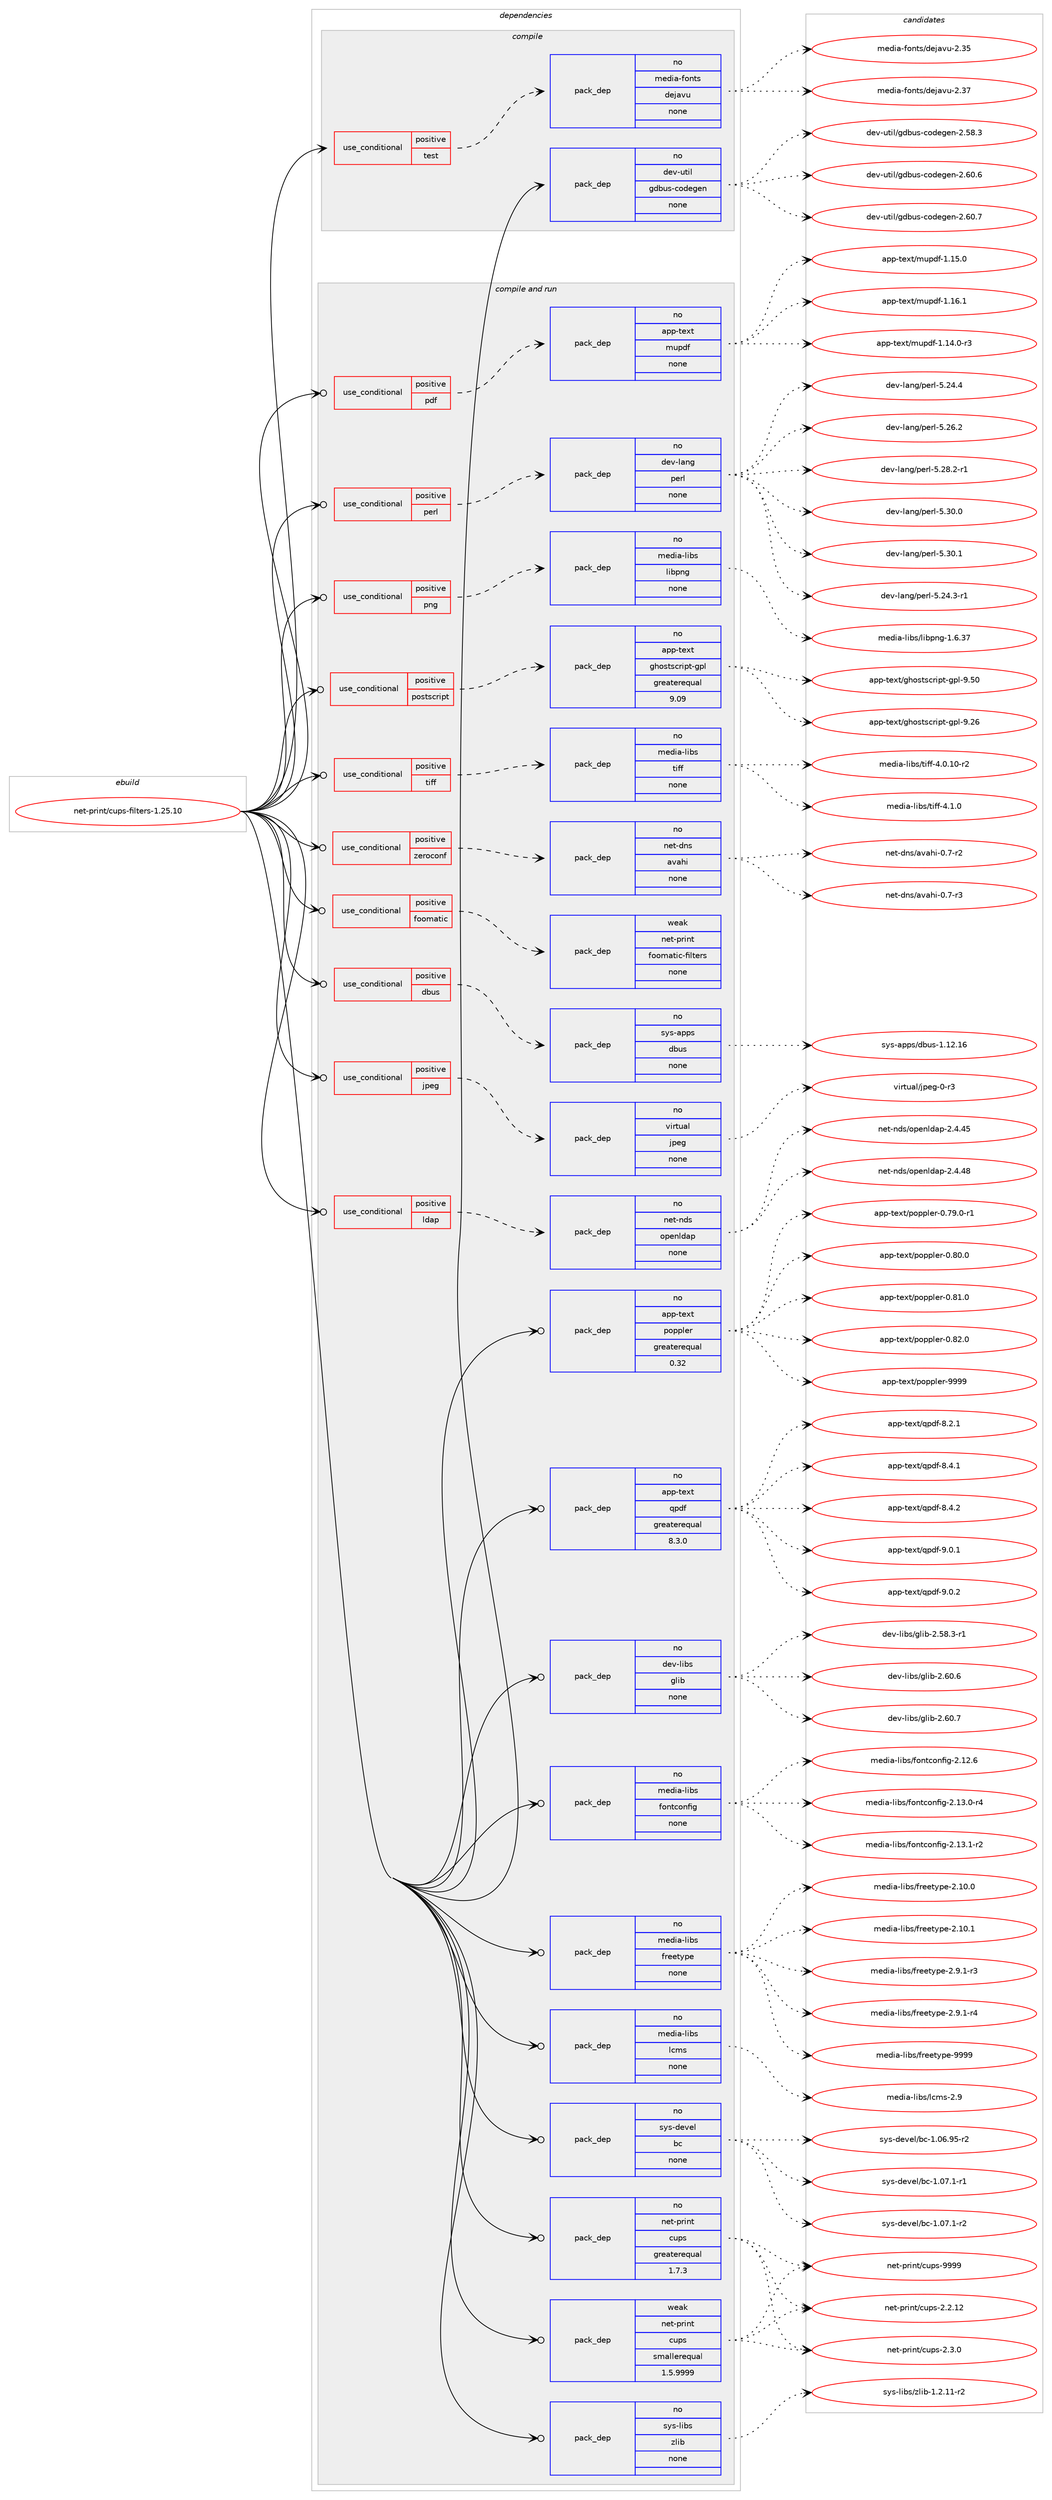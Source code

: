 digraph prolog {

# *************
# Graph options
# *************

newrank=true;
concentrate=true;
compound=true;
graph [rankdir=LR,fontname=Helvetica,fontsize=10,ranksep=1.5];#, ranksep=2.5, nodesep=0.2];
edge  [arrowhead=vee];
node  [fontname=Helvetica,fontsize=10];

# **********
# The ebuild
# **********

subgraph cluster_leftcol {
color=gray;
label=<<i>ebuild</i>>;
id [label="net-print/cups-filters-1.25.10", color=red, width=4, href="../net-print/cups-filters-1.25.10.svg"];
}

# ****************
# The dependencies
# ****************

subgraph cluster_midcol {
color=gray;
label=<<i>dependencies</i>>;
subgraph cluster_compile {
fillcolor="#eeeeee";
style=filled;
label=<<i>compile</i>>;
subgraph cond205073 {
dependency841354 [label=<<TABLE BORDER="0" CELLBORDER="1" CELLSPACING="0" CELLPADDING="4"><TR><TD ROWSPAN="3" CELLPADDING="10">use_conditional</TD></TR><TR><TD>positive</TD></TR><TR><TD>test</TD></TR></TABLE>>, shape=none, color=red];
subgraph pack621439 {
dependency841355 [label=<<TABLE BORDER="0" CELLBORDER="1" CELLSPACING="0" CELLPADDING="4" WIDTH="220"><TR><TD ROWSPAN="6" CELLPADDING="30">pack_dep</TD></TR><TR><TD WIDTH="110">no</TD></TR><TR><TD>media-fonts</TD></TR><TR><TD>dejavu</TD></TR><TR><TD>none</TD></TR><TR><TD></TD></TR></TABLE>>, shape=none, color=blue];
}
dependency841354:e -> dependency841355:w [weight=20,style="dashed",arrowhead="vee"];
}
id:e -> dependency841354:w [weight=20,style="solid",arrowhead="vee"];
subgraph pack621440 {
dependency841356 [label=<<TABLE BORDER="0" CELLBORDER="1" CELLSPACING="0" CELLPADDING="4" WIDTH="220"><TR><TD ROWSPAN="6" CELLPADDING="30">pack_dep</TD></TR><TR><TD WIDTH="110">no</TD></TR><TR><TD>dev-util</TD></TR><TR><TD>gdbus-codegen</TD></TR><TR><TD>none</TD></TR><TR><TD></TD></TR></TABLE>>, shape=none, color=blue];
}
id:e -> dependency841356:w [weight=20,style="solid",arrowhead="vee"];
}
subgraph cluster_compileandrun {
fillcolor="#eeeeee";
style=filled;
label=<<i>compile and run</i>>;
subgraph cond205074 {
dependency841357 [label=<<TABLE BORDER="0" CELLBORDER="1" CELLSPACING="0" CELLPADDING="4"><TR><TD ROWSPAN="3" CELLPADDING="10">use_conditional</TD></TR><TR><TD>positive</TD></TR><TR><TD>dbus</TD></TR></TABLE>>, shape=none, color=red];
subgraph pack621441 {
dependency841358 [label=<<TABLE BORDER="0" CELLBORDER="1" CELLSPACING="0" CELLPADDING="4" WIDTH="220"><TR><TD ROWSPAN="6" CELLPADDING="30">pack_dep</TD></TR><TR><TD WIDTH="110">no</TD></TR><TR><TD>sys-apps</TD></TR><TR><TD>dbus</TD></TR><TR><TD>none</TD></TR><TR><TD></TD></TR></TABLE>>, shape=none, color=blue];
}
dependency841357:e -> dependency841358:w [weight=20,style="dashed",arrowhead="vee"];
}
id:e -> dependency841357:w [weight=20,style="solid",arrowhead="odotvee"];
subgraph cond205075 {
dependency841359 [label=<<TABLE BORDER="0" CELLBORDER="1" CELLSPACING="0" CELLPADDING="4"><TR><TD ROWSPAN="3" CELLPADDING="10">use_conditional</TD></TR><TR><TD>positive</TD></TR><TR><TD>foomatic</TD></TR></TABLE>>, shape=none, color=red];
subgraph pack621442 {
dependency841360 [label=<<TABLE BORDER="0" CELLBORDER="1" CELLSPACING="0" CELLPADDING="4" WIDTH="220"><TR><TD ROWSPAN="6" CELLPADDING="30">pack_dep</TD></TR><TR><TD WIDTH="110">weak</TD></TR><TR><TD>net-print</TD></TR><TR><TD>foomatic-filters</TD></TR><TR><TD>none</TD></TR><TR><TD></TD></TR></TABLE>>, shape=none, color=blue];
}
dependency841359:e -> dependency841360:w [weight=20,style="dashed",arrowhead="vee"];
}
id:e -> dependency841359:w [weight=20,style="solid",arrowhead="odotvee"];
subgraph cond205076 {
dependency841361 [label=<<TABLE BORDER="0" CELLBORDER="1" CELLSPACING="0" CELLPADDING="4"><TR><TD ROWSPAN="3" CELLPADDING="10">use_conditional</TD></TR><TR><TD>positive</TD></TR><TR><TD>jpeg</TD></TR></TABLE>>, shape=none, color=red];
subgraph pack621443 {
dependency841362 [label=<<TABLE BORDER="0" CELLBORDER="1" CELLSPACING="0" CELLPADDING="4" WIDTH="220"><TR><TD ROWSPAN="6" CELLPADDING="30">pack_dep</TD></TR><TR><TD WIDTH="110">no</TD></TR><TR><TD>virtual</TD></TR><TR><TD>jpeg</TD></TR><TR><TD>none</TD></TR><TR><TD></TD></TR></TABLE>>, shape=none, color=blue];
}
dependency841361:e -> dependency841362:w [weight=20,style="dashed",arrowhead="vee"];
}
id:e -> dependency841361:w [weight=20,style="solid",arrowhead="odotvee"];
subgraph cond205077 {
dependency841363 [label=<<TABLE BORDER="0" CELLBORDER="1" CELLSPACING="0" CELLPADDING="4"><TR><TD ROWSPAN="3" CELLPADDING="10">use_conditional</TD></TR><TR><TD>positive</TD></TR><TR><TD>ldap</TD></TR></TABLE>>, shape=none, color=red];
subgraph pack621444 {
dependency841364 [label=<<TABLE BORDER="0" CELLBORDER="1" CELLSPACING="0" CELLPADDING="4" WIDTH="220"><TR><TD ROWSPAN="6" CELLPADDING="30">pack_dep</TD></TR><TR><TD WIDTH="110">no</TD></TR><TR><TD>net-nds</TD></TR><TR><TD>openldap</TD></TR><TR><TD>none</TD></TR><TR><TD></TD></TR></TABLE>>, shape=none, color=blue];
}
dependency841363:e -> dependency841364:w [weight=20,style="dashed",arrowhead="vee"];
}
id:e -> dependency841363:w [weight=20,style="solid",arrowhead="odotvee"];
subgraph cond205078 {
dependency841365 [label=<<TABLE BORDER="0" CELLBORDER="1" CELLSPACING="0" CELLPADDING="4"><TR><TD ROWSPAN="3" CELLPADDING="10">use_conditional</TD></TR><TR><TD>positive</TD></TR><TR><TD>pdf</TD></TR></TABLE>>, shape=none, color=red];
subgraph pack621445 {
dependency841366 [label=<<TABLE BORDER="0" CELLBORDER="1" CELLSPACING="0" CELLPADDING="4" WIDTH="220"><TR><TD ROWSPAN="6" CELLPADDING="30">pack_dep</TD></TR><TR><TD WIDTH="110">no</TD></TR><TR><TD>app-text</TD></TR><TR><TD>mupdf</TD></TR><TR><TD>none</TD></TR><TR><TD></TD></TR></TABLE>>, shape=none, color=blue];
}
dependency841365:e -> dependency841366:w [weight=20,style="dashed",arrowhead="vee"];
}
id:e -> dependency841365:w [weight=20,style="solid",arrowhead="odotvee"];
subgraph cond205079 {
dependency841367 [label=<<TABLE BORDER="0" CELLBORDER="1" CELLSPACING="0" CELLPADDING="4"><TR><TD ROWSPAN="3" CELLPADDING="10">use_conditional</TD></TR><TR><TD>positive</TD></TR><TR><TD>perl</TD></TR></TABLE>>, shape=none, color=red];
subgraph pack621446 {
dependency841368 [label=<<TABLE BORDER="0" CELLBORDER="1" CELLSPACING="0" CELLPADDING="4" WIDTH="220"><TR><TD ROWSPAN="6" CELLPADDING="30">pack_dep</TD></TR><TR><TD WIDTH="110">no</TD></TR><TR><TD>dev-lang</TD></TR><TR><TD>perl</TD></TR><TR><TD>none</TD></TR><TR><TD></TD></TR></TABLE>>, shape=none, color=blue];
}
dependency841367:e -> dependency841368:w [weight=20,style="dashed",arrowhead="vee"];
}
id:e -> dependency841367:w [weight=20,style="solid",arrowhead="odotvee"];
subgraph cond205080 {
dependency841369 [label=<<TABLE BORDER="0" CELLBORDER="1" CELLSPACING="0" CELLPADDING="4"><TR><TD ROWSPAN="3" CELLPADDING="10">use_conditional</TD></TR><TR><TD>positive</TD></TR><TR><TD>png</TD></TR></TABLE>>, shape=none, color=red];
subgraph pack621447 {
dependency841370 [label=<<TABLE BORDER="0" CELLBORDER="1" CELLSPACING="0" CELLPADDING="4" WIDTH="220"><TR><TD ROWSPAN="6" CELLPADDING="30">pack_dep</TD></TR><TR><TD WIDTH="110">no</TD></TR><TR><TD>media-libs</TD></TR><TR><TD>libpng</TD></TR><TR><TD>none</TD></TR><TR><TD></TD></TR></TABLE>>, shape=none, color=blue];
}
dependency841369:e -> dependency841370:w [weight=20,style="dashed",arrowhead="vee"];
}
id:e -> dependency841369:w [weight=20,style="solid",arrowhead="odotvee"];
subgraph cond205081 {
dependency841371 [label=<<TABLE BORDER="0" CELLBORDER="1" CELLSPACING="0" CELLPADDING="4"><TR><TD ROWSPAN="3" CELLPADDING="10">use_conditional</TD></TR><TR><TD>positive</TD></TR><TR><TD>postscript</TD></TR></TABLE>>, shape=none, color=red];
subgraph pack621448 {
dependency841372 [label=<<TABLE BORDER="0" CELLBORDER="1" CELLSPACING="0" CELLPADDING="4" WIDTH="220"><TR><TD ROWSPAN="6" CELLPADDING="30">pack_dep</TD></TR><TR><TD WIDTH="110">no</TD></TR><TR><TD>app-text</TD></TR><TR><TD>ghostscript-gpl</TD></TR><TR><TD>greaterequal</TD></TR><TR><TD>9.09</TD></TR></TABLE>>, shape=none, color=blue];
}
dependency841371:e -> dependency841372:w [weight=20,style="dashed",arrowhead="vee"];
}
id:e -> dependency841371:w [weight=20,style="solid",arrowhead="odotvee"];
subgraph cond205082 {
dependency841373 [label=<<TABLE BORDER="0" CELLBORDER="1" CELLSPACING="0" CELLPADDING="4"><TR><TD ROWSPAN="3" CELLPADDING="10">use_conditional</TD></TR><TR><TD>positive</TD></TR><TR><TD>tiff</TD></TR></TABLE>>, shape=none, color=red];
subgraph pack621449 {
dependency841374 [label=<<TABLE BORDER="0" CELLBORDER="1" CELLSPACING="0" CELLPADDING="4" WIDTH="220"><TR><TD ROWSPAN="6" CELLPADDING="30">pack_dep</TD></TR><TR><TD WIDTH="110">no</TD></TR><TR><TD>media-libs</TD></TR><TR><TD>tiff</TD></TR><TR><TD>none</TD></TR><TR><TD></TD></TR></TABLE>>, shape=none, color=blue];
}
dependency841373:e -> dependency841374:w [weight=20,style="dashed",arrowhead="vee"];
}
id:e -> dependency841373:w [weight=20,style="solid",arrowhead="odotvee"];
subgraph cond205083 {
dependency841375 [label=<<TABLE BORDER="0" CELLBORDER="1" CELLSPACING="0" CELLPADDING="4"><TR><TD ROWSPAN="3" CELLPADDING="10">use_conditional</TD></TR><TR><TD>positive</TD></TR><TR><TD>zeroconf</TD></TR></TABLE>>, shape=none, color=red];
subgraph pack621450 {
dependency841376 [label=<<TABLE BORDER="0" CELLBORDER="1" CELLSPACING="0" CELLPADDING="4" WIDTH="220"><TR><TD ROWSPAN="6" CELLPADDING="30">pack_dep</TD></TR><TR><TD WIDTH="110">no</TD></TR><TR><TD>net-dns</TD></TR><TR><TD>avahi</TD></TR><TR><TD>none</TD></TR><TR><TD></TD></TR></TABLE>>, shape=none, color=blue];
}
dependency841375:e -> dependency841376:w [weight=20,style="dashed",arrowhead="vee"];
}
id:e -> dependency841375:w [weight=20,style="solid",arrowhead="odotvee"];
subgraph pack621451 {
dependency841377 [label=<<TABLE BORDER="0" CELLBORDER="1" CELLSPACING="0" CELLPADDING="4" WIDTH="220"><TR><TD ROWSPAN="6" CELLPADDING="30">pack_dep</TD></TR><TR><TD WIDTH="110">no</TD></TR><TR><TD>app-text</TD></TR><TR><TD>poppler</TD></TR><TR><TD>greaterequal</TD></TR><TR><TD>0.32</TD></TR></TABLE>>, shape=none, color=blue];
}
id:e -> dependency841377:w [weight=20,style="solid",arrowhead="odotvee"];
subgraph pack621452 {
dependency841378 [label=<<TABLE BORDER="0" CELLBORDER="1" CELLSPACING="0" CELLPADDING="4" WIDTH="220"><TR><TD ROWSPAN="6" CELLPADDING="30">pack_dep</TD></TR><TR><TD WIDTH="110">no</TD></TR><TR><TD>app-text</TD></TR><TR><TD>qpdf</TD></TR><TR><TD>greaterequal</TD></TR><TR><TD>8.3.0</TD></TR></TABLE>>, shape=none, color=blue];
}
id:e -> dependency841378:w [weight=20,style="solid",arrowhead="odotvee"];
subgraph pack621453 {
dependency841379 [label=<<TABLE BORDER="0" CELLBORDER="1" CELLSPACING="0" CELLPADDING="4" WIDTH="220"><TR><TD ROWSPAN="6" CELLPADDING="30">pack_dep</TD></TR><TR><TD WIDTH="110">no</TD></TR><TR><TD>dev-libs</TD></TR><TR><TD>glib</TD></TR><TR><TD>none</TD></TR><TR><TD></TD></TR></TABLE>>, shape=none, color=blue];
}
id:e -> dependency841379:w [weight=20,style="solid",arrowhead="odotvee"];
subgraph pack621454 {
dependency841380 [label=<<TABLE BORDER="0" CELLBORDER="1" CELLSPACING="0" CELLPADDING="4" WIDTH="220"><TR><TD ROWSPAN="6" CELLPADDING="30">pack_dep</TD></TR><TR><TD WIDTH="110">no</TD></TR><TR><TD>media-libs</TD></TR><TR><TD>fontconfig</TD></TR><TR><TD>none</TD></TR><TR><TD></TD></TR></TABLE>>, shape=none, color=blue];
}
id:e -> dependency841380:w [weight=20,style="solid",arrowhead="odotvee"];
subgraph pack621455 {
dependency841381 [label=<<TABLE BORDER="0" CELLBORDER="1" CELLSPACING="0" CELLPADDING="4" WIDTH="220"><TR><TD ROWSPAN="6" CELLPADDING="30">pack_dep</TD></TR><TR><TD WIDTH="110">no</TD></TR><TR><TD>media-libs</TD></TR><TR><TD>freetype</TD></TR><TR><TD>none</TD></TR><TR><TD></TD></TR></TABLE>>, shape=none, color=blue];
}
id:e -> dependency841381:w [weight=20,style="solid",arrowhead="odotvee"];
subgraph pack621456 {
dependency841382 [label=<<TABLE BORDER="0" CELLBORDER="1" CELLSPACING="0" CELLPADDING="4" WIDTH="220"><TR><TD ROWSPAN="6" CELLPADDING="30">pack_dep</TD></TR><TR><TD WIDTH="110">no</TD></TR><TR><TD>media-libs</TD></TR><TR><TD>lcms</TD></TR><TR><TD>none</TD></TR><TR><TD></TD></TR></TABLE>>, shape=none, color=blue];
}
id:e -> dependency841382:w [weight=20,style="solid",arrowhead="odotvee"];
subgraph pack621457 {
dependency841383 [label=<<TABLE BORDER="0" CELLBORDER="1" CELLSPACING="0" CELLPADDING="4" WIDTH="220"><TR><TD ROWSPAN="6" CELLPADDING="30">pack_dep</TD></TR><TR><TD WIDTH="110">no</TD></TR><TR><TD>net-print</TD></TR><TR><TD>cups</TD></TR><TR><TD>greaterequal</TD></TR><TR><TD>1.7.3</TD></TR></TABLE>>, shape=none, color=blue];
}
id:e -> dependency841383:w [weight=20,style="solid",arrowhead="odotvee"];
subgraph pack621458 {
dependency841384 [label=<<TABLE BORDER="0" CELLBORDER="1" CELLSPACING="0" CELLPADDING="4" WIDTH="220"><TR><TD ROWSPAN="6" CELLPADDING="30">pack_dep</TD></TR><TR><TD WIDTH="110">no</TD></TR><TR><TD>sys-devel</TD></TR><TR><TD>bc</TD></TR><TR><TD>none</TD></TR><TR><TD></TD></TR></TABLE>>, shape=none, color=blue];
}
id:e -> dependency841384:w [weight=20,style="solid",arrowhead="odotvee"];
subgraph pack621459 {
dependency841385 [label=<<TABLE BORDER="0" CELLBORDER="1" CELLSPACING="0" CELLPADDING="4" WIDTH="220"><TR><TD ROWSPAN="6" CELLPADDING="30">pack_dep</TD></TR><TR><TD WIDTH="110">no</TD></TR><TR><TD>sys-libs</TD></TR><TR><TD>zlib</TD></TR><TR><TD>none</TD></TR><TR><TD></TD></TR></TABLE>>, shape=none, color=blue];
}
id:e -> dependency841385:w [weight=20,style="solid",arrowhead="odotvee"];
subgraph pack621460 {
dependency841386 [label=<<TABLE BORDER="0" CELLBORDER="1" CELLSPACING="0" CELLPADDING="4" WIDTH="220"><TR><TD ROWSPAN="6" CELLPADDING="30">pack_dep</TD></TR><TR><TD WIDTH="110">weak</TD></TR><TR><TD>net-print</TD></TR><TR><TD>cups</TD></TR><TR><TD>smallerequal</TD></TR><TR><TD>1.5.9999</TD></TR></TABLE>>, shape=none, color=blue];
}
id:e -> dependency841386:w [weight=20,style="solid",arrowhead="odotvee"];
}
subgraph cluster_run {
fillcolor="#eeeeee";
style=filled;
label=<<i>run</i>>;
}
}

# **************
# The candidates
# **************

subgraph cluster_choices {
rank=same;
color=gray;
label=<<i>candidates</i>>;

subgraph choice621439 {
color=black;
nodesep=1;
choice109101100105974510211111011611547100101106971181174550465153 [label="media-fonts/dejavu-2.35", color=red, width=4,href="../media-fonts/dejavu-2.35.svg"];
choice109101100105974510211111011611547100101106971181174550465155 [label="media-fonts/dejavu-2.37", color=red, width=4,href="../media-fonts/dejavu-2.37.svg"];
dependency841355:e -> choice109101100105974510211111011611547100101106971181174550465153:w [style=dotted,weight="100"];
dependency841355:e -> choice109101100105974510211111011611547100101106971181174550465155:w [style=dotted,weight="100"];
}
subgraph choice621440 {
color=black;
nodesep=1;
choice100101118451171161051084710310098117115459911110010110310111045504653564651 [label="dev-util/gdbus-codegen-2.58.3", color=red, width=4,href="../dev-util/gdbus-codegen-2.58.3.svg"];
choice100101118451171161051084710310098117115459911110010110310111045504654484654 [label="dev-util/gdbus-codegen-2.60.6", color=red, width=4,href="../dev-util/gdbus-codegen-2.60.6.svg"];
choice100101118451171161051084710310098117115459911110010110310111045504654484655 [label="dev-util/gdbus-codegen-2.60.7", color=red, width=4,href="../dev-util/gdbus-codegen-2.60.7.svg"];
dependency841356:e -> choice100101118451171161051084710310098117115459911110010110310111045504653564651:w [style=dotted,weight="100"];
dependency841356:e -> choice100101118451171161051084710310098117115459911110010110310111045504654484654:w [style=dotted,weight="100"];
dependency841356:e -> choice100101118451171161051084710310098117115459911110010110310111045504654484655:w [style=dotted,weight="100"];
}
subgraph choice621441 {
color=black;
nodesep=1;
choice115121115459711211211547100981171154549464950464954 [label="sys-apps/dbus-1.12.16", color=red, width=4,href="../sys-apps/dbus-1.12.16.svg"];
dependency841358:e -> choice115121115459711211211547100981171154549464950464954:w [style=dotted,weight="100"];
}
subgraph choice621442 {
color=black;
nodesep=1;
}
subgraph choice621443 {
color=black;
nodesep=1;
choice118105114116117971084710611210110345484511451 [label="virtual/jpeg-0-r3", color=red, width=4,href="../virtual/jpeg-0-r3.svg"];
dependency841362:e -> choice118105114116117971084710611210110345484511451:w [style=dotted,weight="100"];
}
subgraph choice621444 {
color=black;
nodesep=1;
choice11010111645110100115471111121011101081009711245504652465253 [label="net-nds/openldap-2.4.45", color=red, width=4,href="../net-nds/openldap-2.4.45.svg"];
choice11010111645110100115471111121011101081009711245504652465256 [label="net-nds/openldap-2.4.48", color=red, width=4,href="../net-nds/openldap-2.4.48.svg"];
dependency841364:e -> choice11010111645110100115471111121011101081009711245504652465253:w [style=dotted,weight="100"];
dependency841364:e -> choice11010111645110100115471111121011101081009711245504652465256:w [style=dotted,weight="100"];
}
subgraph choice621445 {
color=black;
nodesep=1;
choice971121124511610112011647109117112100102454946495246484511451 [label="app-text/mupdf-1.14.0-r3", color=red, width=4,href="../app-text/mupdf-1.14.0-r3.svg"];
choice97112112451161011201164710911711210010245494649534648 [label="app-text/mupdf-1.15.0", color=red, width=4,href="../app-text/mupdf-1.15.0.svg"];
choice97112112451161011201164710911711210010245494649544649 [label="app-text/mupdf-1.16.1", color=red, width=4,href="../app-text/mupdf-1.16.1.svg"];
dependency841366:e -> choice971121124511610112011647109117112100102454946495246484511451:w [style=dotted,weight="100"];
dependency841366:e -> choice97112112451161011201164710911711210010245494649534648:w [style=dotted,weight="100"];
dependency841366:e -> choice97112112451161011201164710911711210010245494649544649:w [style=dotted,weight="100"];
}
subgraph choice621446 {
color=black;
nodesep=1;
choice100101118451089711010347112101114108455346505246514511449 [label="dev-lang/perl-5.24.3-r1", color=red, width=4,href="../dev-lang/perl-5.24.3-r1.svg"];
choice10010111845108971101034711210111410845534650524652 [label="dev-lang/perl-5.24.4", color=red, width=4,href="../dev-lang/perl-5.24.4.svg"];
choice10010111845108971101034711210111410845534650544650 [label="dev-lang/perl-5.26.2", color=red, width=4,href="../dev-lang/perl-5.26.2.svg"];
choice100101118451089711010347112101114108455346505646504511449 [label="dev-lang/perl-5.28.2-r1", color=red, width=4,href="../dev-lang/perl-5.28.2-r1.svg"];
choice10010111845108971101034711210111410845534651484648 [label="dev-lang/perl-5.30.0", color=red, width=4,href="../dev-lang/perl-5.30.0.svg"];
choice10010111845108971101034711210111410845534651484649 [label="dev-lang/perl-5.30.1", color=red, width=4,href="../dev-lang/perl-5.30.1.svg"];
dependency841368:e -> choice100101118451089711010347112101114108455346505246514511449:w [style=dotted,weight="100"];
dependency841368:e -> choice10010111845108971101034711210111410845534650524652:w [style=dotted,weight="100"];
dependency841368:e -> choice10010111845108971101034711210111410845534650544650:w [style=dotted,weight="100"];
dependency841368:e -> choice100101118451089711010347112101114108455346505646504511449:w [style=dotted,weight="100"];
dependency841368:e -> choice10010111845108971101034711210111410845534651484648:w [style=dotted,weight="100"];
dependency841368:e -> choice10010111845108971101034711210111410845534651484649:w [style=dotted,weight="100"];
}
subgraph choice621447 {
color=black;
nodesep=1;
choice109101100105974510810598115471081059811211010345494654465155 [label="media-libs/libpng-1.6.37", color=red, width=4,href="../media-libs/libpng-1.6.37.svg"];
dependency841370:e -> choice109101100105974510810598115471081059811211010345494654465155:w [style=dotted,weight="100"];
}
subgraph choice621448 {
color=black;
nodesep=1;
choice97112112451161011201164710310411111511611599114105112116451031121084557465054 [label="app-text/ghostscript-gpl-9.26", color=red, width=4,href="../app-text/ghostscript-gpl-9.26.svg"];
choice97112112451161011201164710310411111511611599114105112116451031121084557465348 [label="app-text/ghostscript-gpl-9.50", color=red, width=4,href="../app-text/ghostscript-gpl-9.50.svg"];
dependency841372:e -> choice97112112451161011201164710310411111511611599114105112116451031121084557465054:w [style=dotted,weight="100"];
dependency841372:e -> choice97112112451161011201164710310411111511611599114105112116451031121084557465348:w [style=dotted,weight="100"];
}
subgraph choice621449 {
color=black;
nodesep=1;
choice10910110010597451081059811547116105102102455246484649484511450 [label="media-libs/tiff-4.0.10-r2", color=red, width=4,href="../media-libs/tiff-4.0.10-r2.svg"];
choice10910110010597451081059811547116105102102455246494648 [label="media-libs/tiff-4.1.0", color=red, width=4,href="../media-libs/tiff-4.1.0.svg"];
dependency841374:e -> choice10910110010597451081059811547116105102102455246484649484511450:w [style=dotted,weight="100"];
dependency841374:e -> choice10910110010597451081059811547116105102102455246494648:w [style=dotted,weight="100"];
}
subgraph choice621450 {
color=black;
nodesep=1;
choice11010111645100110115479711897104105454846554511450 [label="net-dns/avahi-0.7-r2", color=red, width=4,href="../net-dns/avahi-0.7-r2.svg"];
choice11010111645100110115479711897104105454846554511451 [label="net-dns/avahi-0.7-r3", color=red, width=4,href="../net-dns/avahi-0.7-r3.svg"];
dependency841376:e -> choice11010111645100110115479711897104105454846554511450:w [style=dotted,weight="100"];
dependency841376:e -> choice11010111645100110115479711897104105454846554511451:w [style=dotted,weight="100"];
}
subgraph choice621451 {
color=black;
nodesep=1;
choice971121124511610112011647112111112112108101114454846555746484511449 [label="app-text/poppler-0.79.0-r1", color=red, width=4,href="../app-text/poppler-0.79.0-r1.svg"];
choice97112112451161011201164711211111211210810111445484656484648 [label="app-text/poppler-0.80.0", color=red, width=4,href="../app-text/poppler-0.80.0.svg"];
choice97112112451161011201164711211111211210810111445484656494648 [label="app-text/poppler-0.81.0", color=red, width=4,href="../app-text/poppler-0.81.0.svg"];
choice97112112451161011201164711211111211210810111445484656504648 [label="app-text/poppler-0.82.0", color=red, width=4,href="../app-text/poppler-0.82.0.svg"];
choice9711211245116101120116471121111121121081011144557575757 [label="app-text/poppler-9999", color=red, width=4,href="../app-text/poppler-9999.svg"];
dependency841377:e -> choice971121124511610112011647112111112112108101114454846555746484511449:w [style=dotted,weight="100"];
dependency841377:e -> choice97112112451161011201164711211111211210810111445484656484648:w [style=dotted,weight="100"];
dependency841377:e -> choice97112112451161011201164711211111211210810111445484656494648:w [style=dotted,weight="100"];
dependency841377:e -> choice97112112451161011201164711211111211210810111445484656504648:w [style=dotted,weight="100"];
dependency841377:e -> choice9711211245116101120116471121111121121081011144557575757:w [style=dotted,weight="100"];
}
subgraph choice621452 {
color=black;
nodesep=1;
choice971121124511610112011647113112100102455646504649 [label="app-text/qpdf-8.2.1", color=red, width=4,href="../app-text/qpdf-8.2.1.svg"];
choice971121124511610112011647113112100102455646524649 [label="app-text/qpdf-8.4.1", color=red, width=4,href="../app-text/qpdf-8.4.1.svg"];
choice971121124511610112011647113112100102455646524650 [label="app-text/qpdf-8.4.2", color=red, width=4,href="../app-text/qpdf-8.4.2.svg"];
choice971121124511610112011647113112100102455746484649 [label="app-text/qpdf-9.0.1", color=red, width=4,href="../app-text/qpdf-9.0.1.svg"];
choice971121124511610112011647113112100102455746484650 [label="app-text/qpdf-9.0.2", color=red, width=4,href="../app-text/qpdf-9.0.2.svg"];
dependency841378:e -> choice971121124511610112011647113112100102455646504649:w [style=dotted,weight="100"];
dependency841378:e -> choice971121124511610112011647113112100102455646524649:w [style=dotted,weight="100"];
dependency841378:e -> choice971121124511610112011647113112100102455646524650:w [style=dotted,weight="100"];
dependency841378:e -> choice971121124511610112011647113112100102455746484649:w [style=dotted,weight="100"];
dependency841378:e -> choice971121124511610112011647113112100102455746484650:w [style=dotted,weight="100"];
}
subgraph choice621453 {
color=black;
nodesep=1;
choice10010111845108105981154710310810598455046535646514511449 [label="dev-libs/glib-2.58.3-r1", color=red, width=4,href="../dev-libs/glib-2.58.3-r1.svg"];
choice1001011184510810598115471031081059845504654484654 [label="dev-libs/glib-2.60.6", color=red, width=4,href="../dev-libs/glib-2.60.6.svg"];
choice1001011184510810598115471031081059845504654484655 [label="dev-libs/glib-2.60.7", color=red, width=4,href="../dev-libs/glib-2.60.7.svg"];
dependency841379:e -> choice10010111845108105981154710310810598455046535646514511449:w [style=dotted,weight="100"];
dependency841379:e -> choice1001011184510810598115471031081059845504654484654:w [style=dotted,weight="100"];
dependency841379:e -> choice1001011184510810598115471031081059845504654484655:w [style=dotted,weight="100"];
}
subgraph choice621454 {
color=black;
nodesep=1;
choice109101100105974510810598115471021111101169911111010210510345504649504654 [label="media-libs/fontconfig-2.12.6", color=red, width=4,href="../media-libs/fontconfig-2.12.6.svg"];
choice1091011001059745108105981154710211111011699111110102105103455046495146484511452 [label="media-libs/fontconfig-2.13.0-r4", color=red, width=4,href="../media-libs/fontconfig-2.13.0-r4.svg"];
choice1091011001059745108105981154710211111011699111110102105103455046495146494511450 [label="media-libs/fontconfig-2.13.1-r2", color=red, width=4,href="../media-libs/fontconfig-2.13.1-r2.svg"];
dependency841380:e -> choice109101100105974510810598115471021111101169911111010210510345504649504654:w [style=dotted,weight="100"];
dependency841380:e -> choice1091011001059745108105981154710211111011699111110102105103455046495146484511452:w [style=dotted,weight="100"];
dependency841380:e -> choice1091011001059745108105981154710211111011699111110102105103455046495146494511450:w [style=dotted,weight="100"];
}
subgraph choice621455 {
color=black;
nodesep=1;
choice1091011001059745108105981154710211410110111612111210145504649484648 [label="media-libs/freetype-2.10.0", color=red, width=4,href="../media-libs/freetype-2.10.0.svg"];
choice1091011001059745108105981154710211410110111612111210145504649484649 [label="media-libs/freetype-2.10.1", color=red, width=4,href="../media-libs/freetype-2.10.1.svg"];
choice109101100105974510810598115471021141011011161211121014550465746494511451 [label="media-libs/freetype-2.9.1-r3", color=red, width=4,href="../media-libs/freetype-2.9.1-r3.svg"];
choice109101100105974510810598115471021141011011161211121014550465746494511452 [label="media-libs/freetype-2.9.1-r4", color=red, width=4,href="../media-libs/freetype-2.9.1-r4.svg"];
choice109101100105974510810598115471021141011011161211121014557575757 [label="media-libs/freetype-9999", color=red, width=4,href="../media-libs/freetype-9999.svg"];
dependency841381:e -> choice1091011001059745108105981154710211410110111612111210145504649484648:w [style=dotted,weight="100"];
dependency841381:e -> choice1091011001059745108105981154710211410110111612111210145504649484649:w [style=dotted,weight="100"];
dependency841381:e -> choice109101100105974510810598115471021141011011161211121014550465746494511451:w [style=dotted,weight="100"];
dependency841381:e -> choice109101100105974510810598115471021141011011161211121014550465746494511452:w [style=dotted,weight="100"];
dependency841381:e -> choice109101100105974510810598115471021141011011161211121014557575757:w [style=dotted,weight="100"];
}
subgraph choice621456 {
color=black;
nodesep=1;
choice109101100105974510810598115471089910911545504657 [label="media-libs/lcms-2.9", color=red, width=4,href="../media-libs/lcms-2.9.svg"];
dependency841382:e -> choice109101100105974510810598115471089910911545504657:w [style=dotted,weight="100"];
}
subgraph choice621457 {
color=black;
nodesep=1;
choice11010111645112114105110116479911711211545504650464950 [label="net-print/cups-2.2.12", color=red, width=4,href="../net-print/cups-2.2.12.svg"];
choice110101116451121141051101164799117112115455046514648 [label="net-print/cups-2.3.0", color=red, width=4,href="../net-print/cups-2.3.0.svg"];
choice1101011164511211410511011647991171121154557575757 [label="net-print/cups-9999", color=red, width=4,href="../net-print/cups-9999.svg"];
dependency841383:e -> choice11010111645112114105110116479911711211545504650464950:w [style=dotted,weight="100"];
dependency841383:e -> choice110101116451121141051101164799117112115455046514648:w [style=dotted,weight="100"];
dependency841383:e -> choice1101011164511211410511011647991171121154557575757:w [style=dotted,weight="100"];
}
subgraph choice621458 {
color=black;
nodesep=1;
choice1151211154510010111810110847989945494648544657534511450 [label="sys-devel/bc-1.06.95-r2", color=red, width=4,href="../sys-devel/bc-1.06.95-r2.svg"];
choice11512111545100101118101108479899454946485546494511449 [label="sys-devel/bc-1.07.1-r1", color=red, width=4,href="../sys-devel/bc-1.07.1-r1.svg"];
choice11512111545100101118101108479899454946485546494511450 [label="sys-devel/bc-1.07.1-r2", color=red, width=4,href="../sys-devel/bc-1.07.1-r2.svg"];
dependency841384:e -> choice1151211154510010111810110847989945494648544657534511450:w [style=dotted,weight="100"];
dependency841384:e -> choice11512111545100101118101108479899454946485546494511449:w [style=dotted,weight="100"];
dependency841384:e -> choice11512111545100101118101108479899454946485546494511450:w [style=dotted,weight="100"];
}
subgraph choice621459 {
color=black;
nodesep=1;
choice11512111545108105981154712210810598454946504649494511450 [label="sys-libs/zlib-1.2.11-r2", color=red, width=4,href="../sys-libs/zlib-1.2.11-r2.svg"];
dependency841385:e -> choice11512111545108105981154712210810598454946504649494511450:w [style=dotted,weight="100"];
}
subgraph choice621460 {
color=black;
nodesep=1;
choice11010111645112114105110116479911711211545504650464950 [label="net-print/cups-2.2.12", color=red, width=4,href="../net-print/cups-2.2.12.svg"];
choice110101116451121141051101164799117112115455046514648 [label="net-print/cups-2.3.0", color=red, width=4,href="../net-print/cups-2.3.0.svg"];
choice1101011164511211410511011647991171121154557575757 [label="net-print/cups-9999", color=red, width=4,href="../net-print/cups-9999.svg"];
dependency841386:e -> choice11010111645112114105110116479911711211545504650464950:w [style=dotted,weight="100"];
dependency841386:e -> choice110101116451121141051101164799117112115455046514648:w [style=dotted,weight="100"];
dependency841386:e -> choice1101011164511211410511011647991171121154557575757:w [style=dotted,weight="100"];
}
}

}
